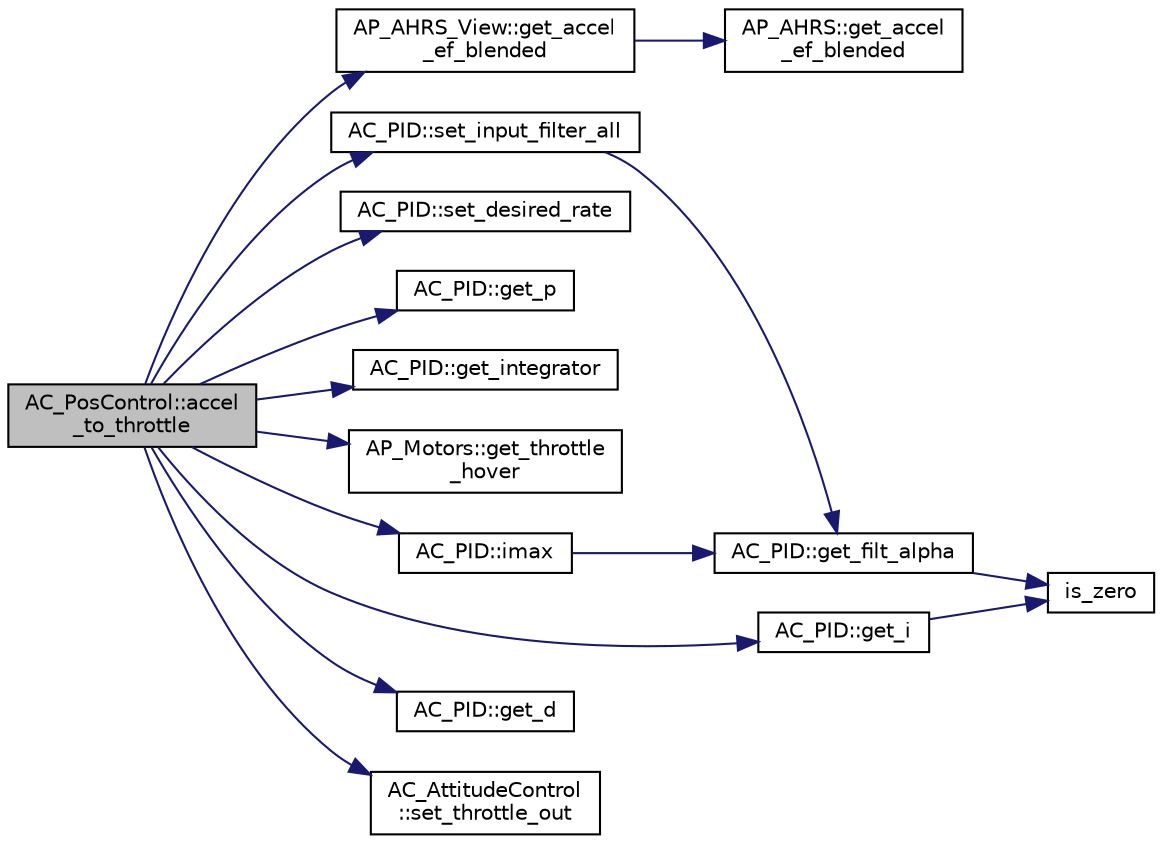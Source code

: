 digraph "AC_PosControl::accel_to_throttle"
{
 // INTERACTIVE_SVG=YES
  edge [fontname="Helvetica",fontsize="10",labelfontname="Helvetica",labelfontsize="10"];
  node [fontname="Helvetica",fontsize="10",shape=record];
  rankdir="LR";
  Node1 [label="AC_PosControl::accel\l_to_throttle",height=0.2,width=0.4,color="black", fillcolor="grey75", style="filled", fontcolor="black"];
  Node1 -> Node2 [color="midnightblue",fontsize="10",style="solid",fontname="Helvetica"];
  Node2 [label="AP_AHRS_View::get_accel\l_ef_blended",height=0.2,width=0.4,color="black", fillcolor="white", style="filled",URL="$classAP__AHRS__View.html#a30dcc3814e306d0492b335d14ca35eba"];
  Node2 -> Node3 [color="midnightblue",fontsize="10",style="solid",fontname="Helvetica"];
  Node3 [label="AP_AHRS::get_accel\l_ef_blended",height=0.2,width=0.4,color="black", fillcolor="white", style="filled",URL="$classAP__AHRS.html#abf6bbe1a98a2b7f99289e9394ce8fcd8"];
  Node1 -> Node4 [color="midnightblue",fontsize="10",style="solid",fontname="Helvetica"];
  Node4 [label="AC_PID::set_input_filter_all",height=0.2,width=0.4,color="black", fillcolor="white", style="filled",URL="$classAC__PID.html#ac267330f1299f011febcaaba47994af7"];
  Node4 -> Node5 [color="midnightblue",fontsize="10",style="solid",fontname="Helvetica"];
  Node5 [label="AC_PID::get_filt_alpha",height=0.2,width=0.4,color="black", fillcolor="white", style="filled",URL="$classAC__PID.html#ac12ffbd4fd053c6152d403b69e07b8e1"];
  Node5 -> Node6 [color="midnightblue",fontsize="10",style="solid",fontname="Helvetica"];
  Node6 [label="is_zero",height=0.2,width=0.4,color="black", fillcolor="white", style="filled",URL="$AP__Math_8h.html#a2a12cce483e9b870da70d30406d82c60"];
  Node1 -> Node7 [color="midnightblue",fontsize="10",style="solid",fontname="Helvetica"];
  Node7 [label="AC_PID::set_desired_rate",height=0.2,width=0.4,color="black", fillcolor="white", style="filled",URL="$classAC__PID.html#a3f727ab395b401474027b6b9efcab5a3"];
  Node1 -> Node8 [color="midnightblue",fontsize="10",style="solid",fontname="Helvetica"];
  Node8 [label="AC_PID::get_p",height=0.2,width=0.4,color="black", fillcolor="white", style="filled",URL="$classAC__PID.html#a4808bb2656a1e8d94c713e58a7a2a222"];
  Node1 -> Node9 [color="midnightblue",fontsize="10",style="solid",fontname="Helvetica"];
  Node9 [label="AC_PID::get_integrator",height=0.2,width=0.4,color="black", fillcolor="white", style="filled",URL="$classAC__PID.html#a0fc275cae5ff46799af85af551c65870"];
  Node1 -> Node10 [color="midnightblue",fontsize="10",style="solid",fontname="Helvetica"];
  Node10 [label="AP_Motors::get_throttle\l_hover",height=0.2,width=0.4,color="black", fillcolor="white", style="filled",URL="$classAP__Motors.html#a6641c5398dea1388547dff3db5d95a86"];
  Node1 -> Node11 [color="midnightblue",fontsize="10",style="solid",fontname="Helvetica"];
  Node11 [label="AC_PID::imax",height=0.2,width=0.4,color="black", fillcolor="white", style="filled",URL="$classAC__PID.html#a78d399f4731c6c4e0a1f9a4421b6c066"];
  Node11 -> Node5 [color="midnightblue",fontsize="10",style="solid",fontname="Helvetica"];
  Node1 -> Node12 [color="midnightblue",fontsize="10",style="solid",fontname="Helvetica"];
  Node12 [label="AC_PID::get_i",height=0.2,width=0.4,color="black", fillcolor="white", style="filled",URL="$classAC__PID.html#a2d5bf9811a78c93a396ec1e37ae6fa0a"];
  Node12 -> Node6 [color="midnightblue",fontsize="10",style="solid",fontname="Helvetica"];
  Node1 -> Node13 [color="midnightblue",fontsize="10",style="solid",fontname="Helvetica"];
  Node13 [label="AC_PID::get_d",height=0.2,width=0.4,color="black", fillcolor="white", style="filled",URL="$classAC__PID.html#ad0c0510049ea37401920792e843bec86"];
  Node1 -> Node14 [color="midnightblue",fontsize="10",style="solid",fontname="Helvetica"];
  Node14 [label="AC_AttitudeControl\l::set_throttle_out",height=0.2,width=0.4,color="black", fillcolor="white", style="filled",URL="$classAC__AttitudeControl.html#afb7047fed5ca67153e98c7369b3b9cd7"];
}
